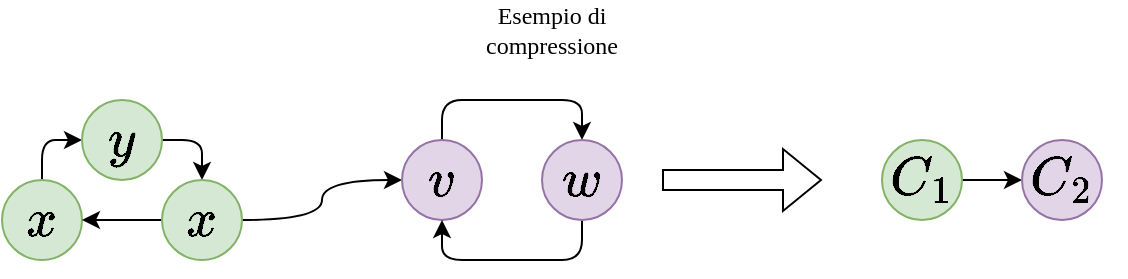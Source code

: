 <mxfile version="24.7.17">
  <diagram name="Pagina-1" id="tFbASED2w19gvKj5_k6L">
    <mxGraphModel dx="979" dy="567" grid="1" gridSize="10" guides="1" tooltips="1" connect="1" arrows="1" fold="1" page="1" pageScale="1" pageWidth="827" pageHeight="1169" math="1" shadow="0">
      <root>
        <mxCell id="0" />
        <mxCell id="1" parent="0" />
        <mxCell id="dRSo_QXNcY_pDvFaYQ_6-12" value="Esempio di compressione" style="text;html=1;align=center;verticalAlign=middle;whiteSpace=wrap;rounded=0;fontFamily=Times New Roman;" vertex="1" parent="1">
          <mxGeometry x="470" y="190" width="90" height="30" as="geometry" />
        </mxCell>
        <mxCell id="dRSo_QXNcY_pDvFaYQ_6-18" value="" style="group" vertex="1" connectable="0" parent="1">
          <mxGeometry x="240" y="240" width="550" height="80" as="geometry" />
        </mxCell>
        <mxCell id="dRSo_QXNcY_pDvFaYQ_6-9" style="edgeStyle=orthogonalEdgeStyle;rounded=1;orthogonalLoop=1;jettySize=auto;html=1;entryX=0;entryY=0.5;entryDx=0;entryDy=0;curved=0;" edge="1" parent="dRSo_QXNcY_pDvFaYQ_6-18" source="dRSo_QXNcY_pDvFaYQ_6-1" target="dRSo_QXNcY_pDvFaYQ_6-2">
          <mxGeometry relative="1" as="geometry" />
        </mxCell>
        <mxCell id="dRSo_QXNcY_pDvFaYQ_6-1" value="\(x\)" style="ellipse;whiteSpace=wrap;html=1;aspect=fixed;fillColor=#d5e8d4;fontSize=23;strokeColor=#82b366;" vertex="1" parent="dRSo_QXNcY_pDvFaYQ_6-18">
          <mxGeometry y="40" width="40" height="40" as="geometry" />
        </mxCell>
        <mxCell id="dRSo_QXNcY_pDvFaYQ_6-10" style="edgeStyle=orthogonalEdgeStyle;rounded=1;orthogonalLoop=1;jettySize=auto;html=1;entryX=0.5;entryY=0;entryDx=0;entryDy=0;curved=0;" edge="1" parent="dRSo_QXNcY_pDvFaYQ_6-18" source="dRSo_QXNcY_pDvFaYQ_6-2" target="dRSo_QXNcY_pDvFaYQ_6-3">
          <mxGeometry relative="1" as="geometry">
            <Array as="points">
              <mxPoint x="100" y="20" />
            </Array>
          </mxGeometry>
        </mxCell>
        <mxCell id="dRSo_QXNcY_pDvFaYQ_6-2" value="\(y\)" style="ellipse;whiteSpace=wrap;html=1;aspect=fixed;fillColor=#d5e8d4;fontSize=23;strokeColor=#82b366;" vertex="1" parent="dRSo_QXNcY_pDvFaYQ_6-18">
          <mxGeometry x="40" width="40" height="40" as="geometry" />
        </mxCell>
        <mxCell id="dRSo_QXNcY_pDvFaYQ_6-11" style="edgeStyle=orthogonalEdgeStyle;rounded=0;orthogonalLoop=1;jettySize=auto;html=1;entryX=1;entryY=0.5;entryDx=0;entryDy=0;" edge="1" parent="dRSo_QXNcY_pDvFaYQ_6-18" source="dRSo_QXNcY_pDvFaYQ_6-3" target="dRSo_QXNcY_pDvFaYQ_6-1">
          <mxGeometry relative="1" as="geometry" />
        </mxCell>
        <mxCell id="dRSo_QXNcY_pDvFaYQ_6-14" style="edgeStyle=orthogonalEdgeStyle;rounded=0;orthogonalLoop=1;jettySize=auto;html=1;entryX=0;entryY=0.5;entryDx=0;entryDy=0;curved=1;" edge="1" parent="dRSo_QXNcY_pDvFaYQ_6-18" source="dRSo_QXNcY_pDvFaYQ_6-3" target="dRSo_QXNcY_pDvFaYQ_6-4">
          <mxGeometry relative="1" as="geometry" />
        </mxCell>
        <mxCell id="dRSo_QXNcY_pDvFaYQ_6-3" value="\(x\)" style="ellipse;whiteSpace=wrap;html=1;aspect=fixed;fillColor=#d5e8d4;fontSize=23;strokeColor=#82b366;" vertex="1" parent="dRSo_QXNcY_pDvFaYQ_6-18">
          <mxGeometry x="80" y="40" width="40" height="40" as="geometry" />
        </mxCell>
        <mxCell id="dRSo_QXNcY_pDvFaYQ_6-6" style="edgeStyle=orthogonalEdgeStyle;rounded=1;orthogonalLoop=1;jettySize=auto;html=1;entryX=0.5;entryY=0;entryDx=0;entryDy=0;curved=0;" edge="1" parent="dRSo_QXNcY_pDvFaYQ_6-18" source="dRSo_QXNcY_pDvFaYQ_6-4" target="dRSo_QXNcY_pDvFaYQ_6-5">
          <mxGeometry relative="1" as="geometry">
            <Array as="points">
              <mxPoint x="220" />
              <mxPoint x="290" />
            </Array>
          </mxGeometry>
        </mxCell>
        <mxCell id="dRSo_QXNcY_pDvFaYQ_6-4" value="\(v\)" style="ellipse;whiteSpace=wrap;html=1;aspect=fixed;fillColor=#e1d5e7;fontSize=23;strokeColor=#9673a6;" vertex="1" parent="dRSo_QXNcY_pDvFaYQ_6-18">
          <mxGeometry x="200" y="20" width="40" height="40" as="geometry" />
        </mxCell>
        <mxCell id="dRSo_QXNcY_pDvFaYQ_6-7" style="edgeStyle=orthogonalEdgeStyle;rounded=1;orthogonalLoop=1;jettySize=auto;html=1;entryX=0.5;entryY=1;entryDx=0;entryDy=0;curved=0;" edge="1" parent="dRSo_QXNcY_pDvFaYQ_6-18" source="dRSo_QXNcY_pDvFaYQ_6-5" target="dRSo_QXNcY_pDvFaYQ_6-4">
          <mxGeometry relative="1" as="geometry">
            <Array as="points">
              <mxPoint x="290" y="80" />
              <mxPoint x="220" y="80" />
            </Array>
          </mxGeometry>
        </mxCell>
        <mxCell id="dRSo_QXNcY_pDvFaYQ_6-5" value="\(w\)" style="ellipse;whiteSpace=wrap;html=1;aspect=fixed;fillColor=#e1d5e7;fontSize=23;strokeColor=#9673a6;" vertex="1" parent="dRSo_QXNcY_pDvFaYQ_6-18">
          <mxGeometry x="270" y="20" width="40" height="40" as="geometry" />
        </mxCell>
        <mxCell id="dRSo_QXNcY_pDvFaYQ_6-13" value="" style="shape=flexArrow;endArrow=classic;html=1;rounded=0;" edge="1" parent="dRSo_QXNcY_pDvFaYQ_6-18">
          <mxGeometry width="50" height="50" relative="1" as="geometry">
            <mxPoint x="330" y="40" as="sourcePoint" />
            <mxPoint x="410" y="40" as="targetPoint" />
          </mxGeometry>
        </mxCell>
        <mxCell id="dRSo_QXNcY_pDvFaYQ_6-17" style="edgeStyle=orthogonalEdgeStyle;rounded=0;orthogonalLoop=1;jettySize=auto;html=1;" edge="1" parent="dRSo_QXNcY_pDvFaYQ_6-18" source="dRSo_QXNcY_pDvFaYQ_6-15" target="dRSo_QXNcY_pDvFaYQ_6-16">
          <mxGeometry relative="1" as="geometry" />
        </mxCell>
        <mxCell id="dRSo_QXNcY_pDvFaYQ_6-15" value="\(C_1\)" style="ellipse;whiteSpace=wrap;html=1;aspect=fixed;fillColor=#d5e8d4;fontSize=23;strokeColor=#82b366;" vertex="1" parent="dRSo_QXNcY_pDvFaYQ_6-18">
          <mxGeometry x="440" y="20" width="40" height="40" as="geometry" />
        </mxCell>
        <mxCell id="dRSo_QXNcY_pDvFaYQ_6-16" value="\(C_2\)" style="ellipse;whiteSpace=wrap;html=1;aspect=fixed;fillColor=#e1d5e7;fontSize=23;strokeColor=#9673a6;" vertex="1" parent="dRSo_QXNcY_pDvFaYQ_6-18">
          <mxGeometry x="510" y="20" width="40" height="40" as="geometry" />
        </mxCell>
      </root>
    </mxGraphModel>
  </diagram>
</mxfile>

